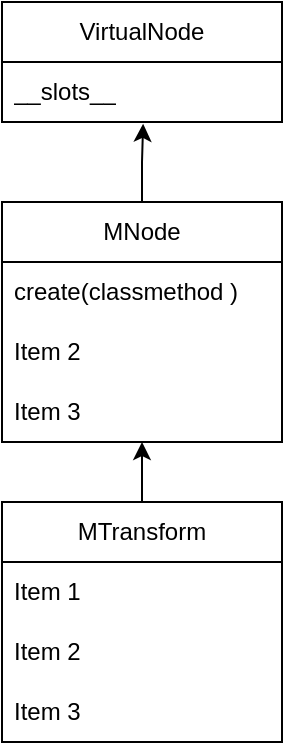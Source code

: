 <mxfile version="28.1.0">
  <diagram id="C5RBs43oDa-KdzZeNtuy" name="Page-1">
    <mxGraphModel dx="2058" dy="1116" grid="1" gridSize="10" guides="1" tooltips="1" connect="1" arrows="1" fold="1" page="1" pageScale="1" pageWidth="827" pageHeight="1169" math="0" shadow="0">
      <root>
        <mxCell id="WIyWlLk6GJQsqaUBKTNV-0" />
        <mxCell id="WIyWlLk6GJQsqaUBKTNV-1" parent="WIyWlLk6GJQsqaUBKTNV-0" />
        <mxCell id="wFNQ-KIXszelBITOEvyn-1" value="MNode" style="swimlane;fontStyle=0;childLayout=stackLayout;horizontal=1;startSize=30;horizontalStack=0;resizeParent=1;resizeParentMax=0;resizeLast=0;collapsible=1;marginBottom=0;whiteSpace=wrap;html=1;" parent="WIyWlLk6GJQsqaUBKTNV-1" vertex="1">
          <mxGeometry x="90" y="230" width="140" height="120" as="geometry" />
        </mxCell>
        <mxCell id="wFNQ-KIXszelBITOEvyn-2" value="create(classmethod&amp;nbsp;)" style="text;strokeColor=none;fillColor=none;align=left;verticalAlign=middle;spacingLeft=4;spacingRight=4;overflow=hidden;points=[[0,0.5],[1,0.5]];portConstraint=eastwest;rotatable=0;whiteSpace=wrap;html=1;" parent="wFNQ-KIXszelBITOEvyn-1" vertex="1">
          <mxGeometry y="30" width="140" height="30" as="geometry" />
        </mxCell>
        <mxCell id="wFNQ-KIXszelBITOEvyn-3" value="Item 2" style="text;strokeColor=none;fillColor=none;align=left;verticalAlign=middle;spacingLeft=4;spacingRight=4;overflow=hidden;points=[[0,0.5],[1,0.5]];portConstraint=eastwest;rotatable=0;whiteSpace=wrap;html=1;" parent="wFNQ-KIXszelBITOEvyn-1" vertex="1">
          <mxGeometry y="60" width="140" height="30" as="geometry" />
        </mxCell>
        <mxCell id="wFNQ-KIXszelBITOEvyn-4" value="Item 3" style="text;strokeColor=none;fillColor=none;align=left;verticalAlign=middle;spacingLeft=4;spacingRight=4;overflow=hidden;points=[[0,0.5],[1,0.5]];portConstraint=eastwest;rotatable=0;whiteSpace=wrap;html=1;" parent="wFNQ-KIXszelBITOEvyn-1" vertex="1">
          <mxGeometry y="90" width="140" height="30" as="geometry" />
        </mxCell>
        <mxCell id="wFNQ-KIXszelBITOEvyn-5" value="VirtualNode" style="swimlane;fontStyle=0;childLayout=stackLayout;horizontal=1;startSize=30;horizontalStack=0;resizeParent=1;resizeParentMax=0;resizeLast=0;collapsible=1;marginBottom=0;whiteSpace=wrap;html=1;" parent="WIyWlLk6GJQsqaUBKTNV-1" vertex="1">
          <mxGeometry x="90" y="130" width="140" height="60" as="geometry" />
        </mxCell>
        <mxCell id="wFNQ-KIXszelBITOEvyn-6" value="__slots__" style="text;strokeColor=none;fillColor=none;align=left;verticalAlign=middle;spacingLeft=4;spacingRight=4;overflow=hidden;points=[[0,0.5],[1,0.5]];portConstraint=eastwest;rotatable=0;whiteSpace=wrap;html=1;" parent="wFNQ-KIXszelBITOEvyn-5" vertex="1">
          <mxGeometry y="30" width="140" height="30" as="geometry" />
        </mxCell>
        <mxCell id="wFNQ-KIXszelBITOEvyn-9" style="edgeStyle=orthogonalEdgeStyle;rounded=0;orthogonalLoop=1;jettySize=auto;html=1;entryX=0.504;entryY=1.03;entryDx=0;entryDy=0;entryPerimeter=0;" parent="WIyWlLk6GJQsqaUBKTNV-1" source="wFNQ-KIXszelBITOEvyn-1" target="wFNQ-KIXszelBITOEvyn-6" edge="1">
          <mxGeometry relative="1" as="geometry" />
        </mxCell>
        <mxCell id="wFNQ-KIXszelBITOEvyn-10" value="MTransform" style="swimlane;fontStyle=0;childLayout=stackLayout;horizontal=1;startSize=30;horizontalStack=0;resizeParent=1;resizeParentMax=0;resizeLast=0;collapsible=1;marginBottom=0;whiteSpace=wrap;html=1;" parent="WIyWlLk6GJQsqaUBKTNV-1" vertex="1">
          <mxGeometry x="90" y="380" width="140" height="120" as="geometry" />
        </mxCell>
        <mxCell id="wFNQ-KIXszelBITOEvyn-11" value="Item 1" style="text;strokeColor=none;fillColor=none;align=left;verticalAlign=middle;spacingLeft=4;spacingRight=4;overflow=hidden;points=[[0,0.5],[1,0.5]];portConstraint=eastwest;rotatable=0;whiteSpace=wrap;html=1;" parent="wFNQ-KIXszelBITOEvyn-10" vertex="1">
          <mxGeometry y="30" width="140" height="30" as="geometry" />
        </mxCell>
        <mxCell id="wFNQ-KIXszelBITOEvyn-12" value="Item 2" style="text;strokeColor=none;fillColor=none;align=left;verticalAlign=middle;spacingLeft=4;spacingRight=4;overflow=hidden;points=[[0,0.5],[1,0.5]];portConstraint=eastwest;rotatable=0;whiteSpace=wrap;html=1;" parent="wFNQ-KIXszelBITOEvyn-10" vertex="1">
          <mxGeometry y="60" width="140" height="30" as="geometry" />
        </mxCell>
        <mxCell id="wFNQ-KIXszelBITOEvyn-13" value="Item 3" style="text;strokeColor=none;fillColor=none;align=left;verticalAlign=middle;spacingLeft=4;spacingRight=4;overflow=hidden;points=[[0,0.5],[1,0.5]];portConstraint=eastwest;rotatable=0;whiteSpace=wrap;html=1;" parent="wFNQ-KIXszelBITOEvyn-10" vertex="1">
          <mxGeometry y="90" width="140" height="30" as="geometry" />
        </mxCell>
        <mxCell id="wFNQ-KIXszelBITOEvyn-18" style="edgeStyle=orthogonalEdgeStyle;rounded=0;orthogonalLoop=1;jettySize=auto;html=1;entryX=0.5;entryY=1;entryDx=0;entryDy=0;entryPerimeter=0;flowAnimation=0;" parent="WIyWlLk6GJQsqaUBKTNV-1" source="wFNQ-KIXszelBITOEvyn-10" target="wFNQ-KIXszelBITOEvyn-4" edge="1">
          <mxGeometry relative="1" as="geometry" />
        </mxCell>
      </root>
    </mxGraphModel>
  </diagram>
</mxfile>
